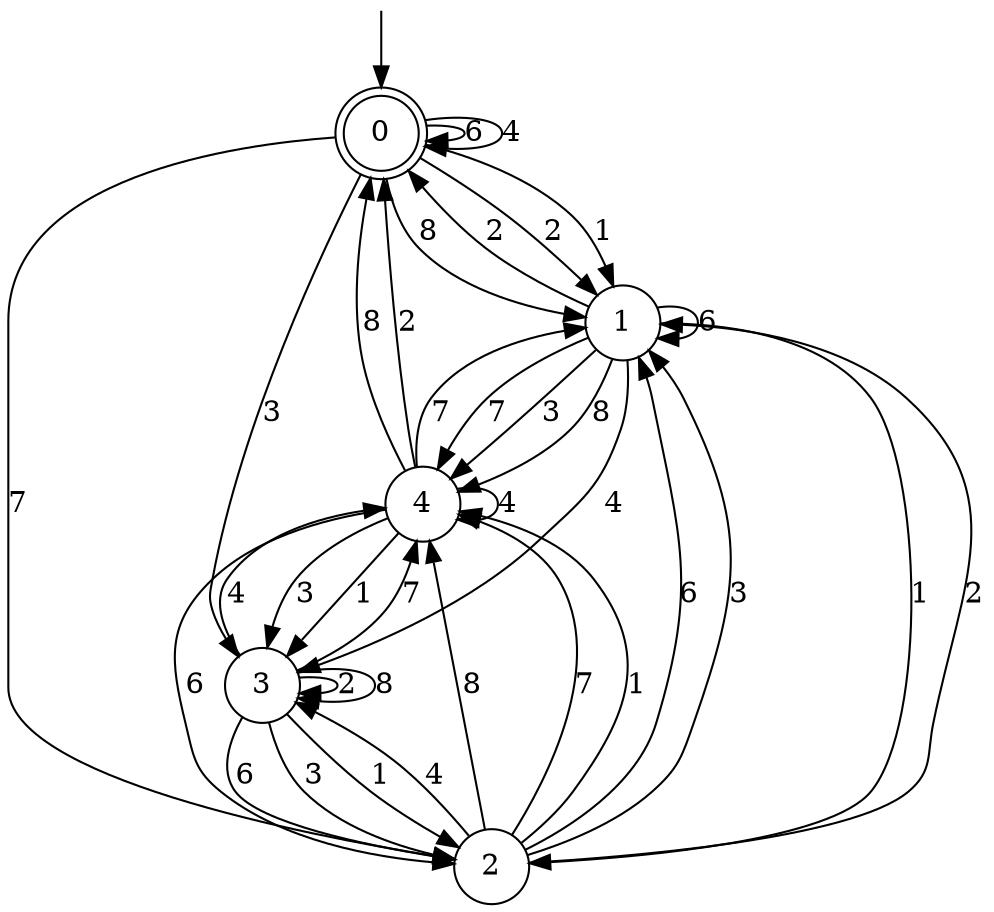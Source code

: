 digraph g {

	s0 [shape="doublecircle" label="0"];
	s1 [shape="circle" label="1"];
	s2 [shape="circle" label="2"];
	s3 [shape="circle" label="3"];
	s4 [shape="circle" label="4"];
	s0 -> s1 [label="2"];
	s0 -> s2 [label="7"];
	s0 -> s0 [label="6"];
	s0 -> s3 [label="3"];
	s0 -> s1 [label="1"];
	s0 -> s0 [label="4"];
	s0 -> s1 [label="8"];
	s1 -> s0 [label="2"];
	s1 -> s4 [label="7"];
	s1 -> s1 [label="6"];
	s1 -> s4 [label="3"];
	s1 -> s2 [label="1"];
	s1 -> s3 [label="4"];
	s1 -> s4 [label="8"];
	s2 -> s1 [label="2"];
	s2 -> s4 [label="7"];
	s2 -> s1 [label="6"];
	s2 -> s1 [label="3"];
	s2 -> s4 [label="1"];
	s2 -> s3 [label="4"];
	s2 -> s4 [label="8"];
	s3 -> s3 [label="2"];
	s3 -> s4 [label="7"];
	s3 -> s2 [label="6"];
	s3 -> s2 [label="3"];
	s3 -> s2 [label="1"];
	s3 -> s4 [label="4"];
	s3 -> s3 [label="8"];
	s4 -> s0 [label="2"];
	s4 -> s1 [label="7"];
	s4 -> s2 [label="6"];
	s4 -> s3 [label="3"];
	s4 -> s3 [label="1"];
	s4 -> s4 [label="4"];
	s4 -> s0 [label="8"];

__start0 [label="" shape="none" width="0" height="0"];
__start0 -> s0;

}
